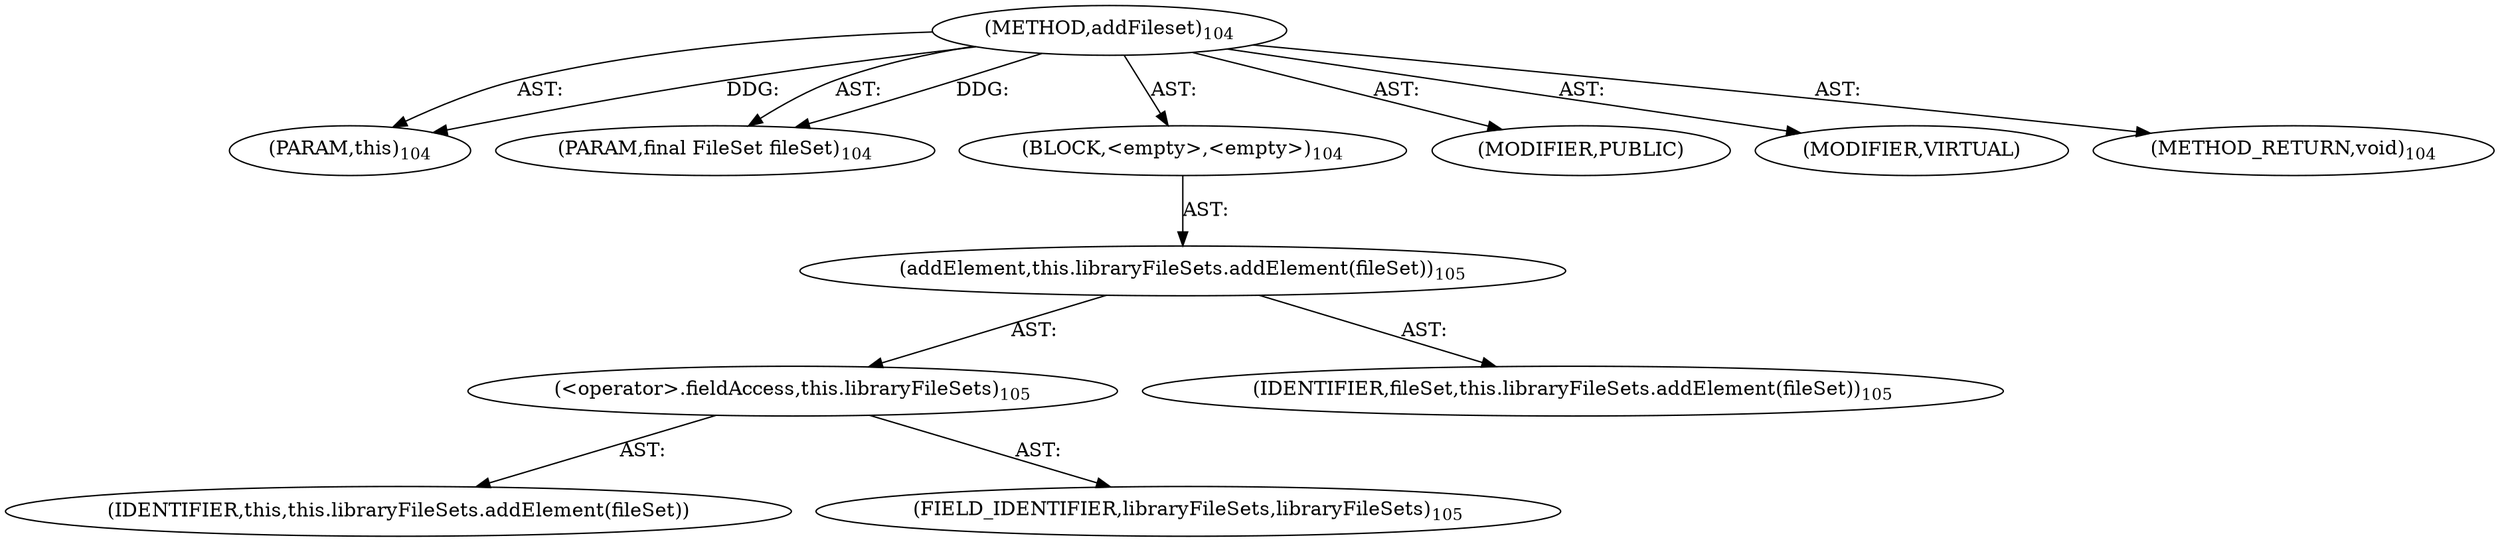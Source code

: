 digraph "addFileset" {  
"111669149697" [label = <(METHOD,addFileset)<SUB>104</SUB>> ]
"115964116995" [label = <(PARAM,this)<SUB>104</SUB>> ]
"115964116996" [label = <(PARAM,final FileSet fileSet)<SUB>104</SUB>> ]
"25769803777" [label = <(BLOCK,&lt;empty&gt;,&lt;empty&gt;)<SUB>104</SUB>> ]
"30064771074" [label = <(addElement,this.libraryFileSets.addElement(fileSet))<SUB>105</SUB>> ]
"30064771075" [label = <(&lt;operator&gt;.fieldAccess,this.libraryFileSets)<SUB>105</SUB>> ]
"68719476740" [label = <(IDENTIFIER,this,this.libraryFileSets.addElement(fileSet))> ]
"55834574849" [label = <(FIELD_IDENTIFIER,libraryFileSets,libraryFileSets)<SUB>105</SUB>> ]
"68719476741" [label = <(IDENTIFIER,fileSet,this.libraryFileSets.addElement(fileSet))<SUB>105</SUB>> ]
"133143986180" [label = <(MODIFIER,PUBLIC)> ]
"133143986181" [label = <(MODIFIER,VIRTUAL)> ]
"128849018881" [label = <(METHOD_RETURN,void)<SUB>104</SUB>> ]
  "111669149697" -> "115964116995"  [ label = "AST: "] 
  "111669149697" -> "115964116996"  [ label = "AST: "] 
  "111669149697" -> "25769803777"  [ label = "AST: "] 
  "111669149697" -> "133143986180"  [ label = "AST: "] 
  "111669149697" -> "133143986181"  [ label = "AST: "] 
  "111669149697" -> "128849018881"  [ label = "AST: "] 
  "25769803777" -> "30064771074"  [ label = "AST: "] 
  "30064771074" -> "30064771075"  [ label = "AST: "] 
  "30064771074" -> "68719476741"  [ label = "AST: "] 
  "30064771075" -> "68719476740"  [ label = "AST: "] 
  "30064771075" -> "55834574849"  [ label = "AST: "] 
  "111669149697" -> "115964116995"  [ label = "DDG: "] 
  "111669149697" -> "115964116996"  [ label = "DDG: "] 
}
